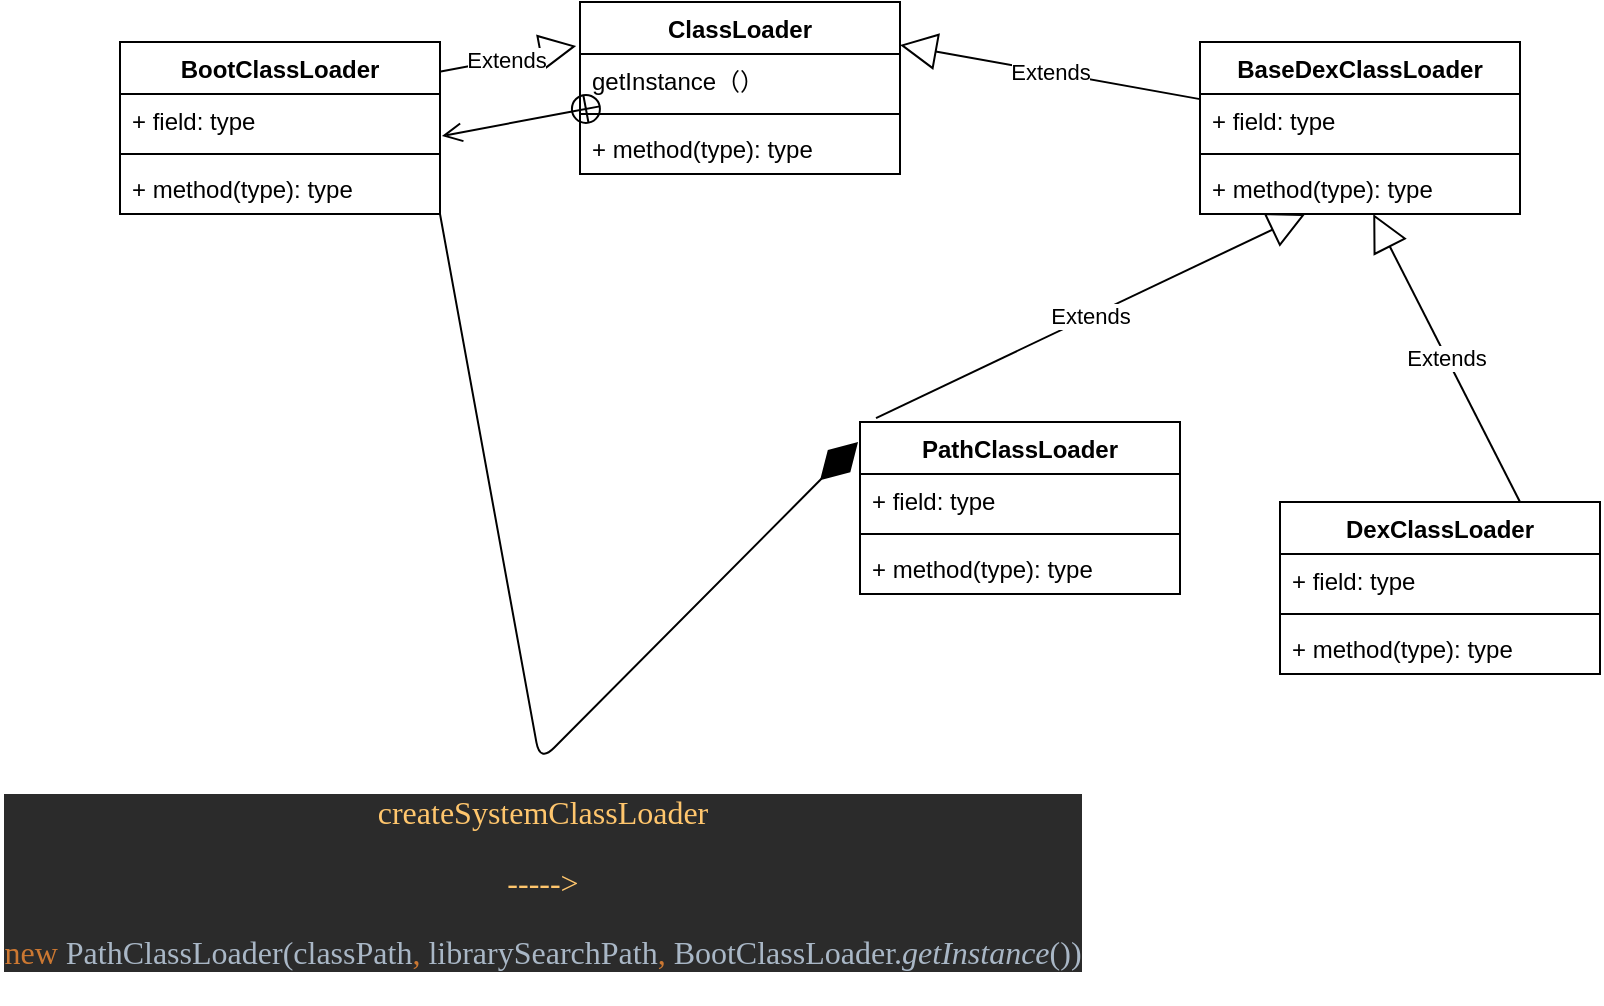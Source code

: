 <mxfile version="13.6.5">
    <diagram id="GeY8zkmgYCOq6oXWzlxX" name="ClassLoader">
        <mxGraphModel dx="2267" dy="1075" grid="1" gridSize="10" guides="1" tooltips="1" connect="1" arrows="1" fold="1" page="1" pageScale="1" pageWidth="827" pageHeight="1169" math="0" shadow="0">
            <root>
                <mxCell id="0"/>
                <mxCell id="1" parent="0"/>
                <mxCell id="YU4nS7ufHLL0MA632zpT-29" value="Extends" style="endArrow=block;endSize=16;endFill=0;html=1;entryX=-0.012;entryY=-0.154;entryDx=0;entryDy=0;entryPerimeter=0;exitX=0.994;exitY=0.174;exitDx=0;exitDy=0;exitPerimeter=0;" parent="1" source="YU4nS7ufHLL0MA632zpT-17" target="YU4nS7ufHLL0MA632zpT-2" edge="1">
                    <mxGeometry width="160" relative="1" as="geometry">
                        <mxPoint x="200" y="180" as="sourcePoint"/>
                        <mxPoint x="470" y="250" as="targetPoint"/>
                    </mxGeometry>
                </mxCell>
                <mxCell id="YU4nS7ufHLL0MA632zpT-30" value="Extends" style="endArrow=block;endSize=16;endFill=0;html=1;entryX=1;entryY=0.25;entryDx=0;entryDy=0;" parent="1" source="YU4nS7ufHLL0MA632zpT-5" target="YU4nS7ufHLL0MA632zpT-1" edge="1">
                    <mxGeometry width="160" relative="1" as="geometry">
                        <mxPoint x="410" y="150" as="sourcePoint"/>
                        <mxPoint x="410" y="50" as="targetPoint"/>
                    </mxGeometry>
                </mxCell>
                <mxCell id="YU4nS7ufHLL0MA632zpT-31" value="Extends" style="endArrow=block;endSize=16;endFill=0;html=1;exitX=0.75;exitY=0;exitDx=0;exitDy=0;" parent="1" source="YU4nS7ufHLL0MA632zpT-13" target="YU4nS7ufHLL0MA632zpT-8" edge="1">
                    <mxGeometry width="160" relative="1" as="geometry">
                        <mxPoint x="220.0" y="236.004" as="sourcePoint"/>
                        <mxPoint x="357.04" y="182.032" as="targetPoint"/>
                    </mxGeometry>
                </mxCell>
                <mxCell id="YU4nS7ufHLL0MA632zpT-32" value="Extends" style="endArrow=block;endSize=16;endFill=0;html=1;exitX=0.05;exitY=-0.023;exitDx=0;exitDy=0;exitPerimeter=0;" parent="1" source="YU4nS7ufHLL0MA632zpT-9" target="YU4nS7ufHLL0MA632zpT-8" edge="1">
                    <mxGeometry width="160" relative="1" as="geometry">
                        <mxPoint x="600" y="300" as="sourcePoint"/>
                        <mxPoint x="420.96" y="243.998" as="targetPoint"/>
                    </mxGeometry>
                </mxCell>
                <mxCell id="YU4nS7ufHLL0MA632zpT-34" value="" style="endArrow=open;startArrow=circlePlus;endFill=0;startFill=0;endSize=8;html=1;entryX=1.006;entryY=0.808;entryDx=0;entryDy=0;entryPerimeter=0;" parent="1" source="YU4nS7ufHLL0MA632zpT-2" target="YU4nS7ufHLL0MA632zpT-18" edge="1">
                    <mxGeometry width="160" relative="1" as="geometry">
                        <mxPoint x="260" y="202.5" as="sourcePoint"/>
                        <mxPoint x="420" y="202.5" as="targetPoint"/>
                    </mxGeometry>
                </mxCell>
                <mxCell id="YU4nS7ufHLL0MA632zpT-1" value="ClassLoader&#10;" style="swimlane;fontStyle=1;align=center;verticalAlign=top;childLayout=stackLayout;horizontal=1;startSize=26;horizontalStack=0;resizeParent=1;resizeParentMax=0;resizeLast=0;collapsible=1;marginBottom=0;" parent="1" vertex="1">
                    <mxGeometry x="240" y="20" width="160" height="86" as="geometry"/>
                </mxCell>
                <mxCell id="YU4nS7ufHLL0MA632zpT-2" value="getInstance（）&#10;" style="text;strokeColor=none;fillColor=none;align=left;verticalAlign=top;spacingLeft=4;spacingRight=4;overflow=hidden;rotatable=0;points=[[0,0.5],[1,0.5]];portConstraint=eastwest;" parent="YU4nS7ufHLL0MA632zpT-1" vertex="1">
                    <mxGeometry y="26" width="160" height="26" as="geometry"/>
                </mxCell>
                <mxCell id="YU4nS7ufHLL0MA632zpT-3" value="" style="line;strokeWidth=1;fillColor=none;align=left;verticalAlign=middle;spacingTop=-1;spacingLeft=3;spacingRight=3;rotatable=0;labelPosition=right;points=[];portConstraint=eastwest;" parent="YU4nS7ufHLL0MA632zpT-1" vertex="1">
                    <mxGeometry y="52" width="160" height="8" as="geometry"/>
                </mxCell>
                <mxCell id="YU4nS7ufHLL0MA632zpT-4" value="+ method(type): type" style="text;strokeColor=none;fillColor=none;align=left;verticalAlign=top;spacingLeft=4;spacingRight=4;overflow=hidden;rotatable=0;points=[[0,0.5],[1,0.5]];portConstraint=eastwest;" parent="YU4nS7ufHLL0MA632zpT-1" vertex="1">
                    <mxGeometry y="60" width="160" height="26" as="geometry"/>
                </mxCell>
                <mxCell id="YU4nS7ufHLL0MA632zpT-13" value="DexClassLoader" style="swimlane;fontStyle=1;align=center;verticalAlign=top;childLayout=stackLayout;horizontal=1;startSize=26;horizontalStack=0;resizeParent=1;resizeParentMax=0;resizeLast=0;collapsible=1;marginBottom=0;" parent="1" vertex="1">
                    <mxGeometry x="590" y="270" width="160" height="86" as="geometry"/>
                </mxCell>
                <mxCell id="YU4nS7ufHLL0MA632zpT-14" value="+ field: type" style="text;strokeColor=none;fillColor=none;align=left;verticalAlign=top;spacingLeft=4;spacingRight=4;overflow=hidden;rotatable=0;points=[[0,0.5],[1,0.5]];portConstraint=eastwest;" parent="YU4nS7ufHLL0MA632zpT-13" vertex="1">
                    <mxGeometry y="26" width="160" height="26" as="geometry"/>
                </mxCell>
                <mxCell id="YU4nS7ufHLL0MA632zpT-15" value="" style="line;strokeWidth=1;fillColor=none;align=left;verticalAlign=middle;spacingTop=-1;spacingLeft=3;spacingRight=3;rotatable=0;labelPosition=right;points=[];portConstraint=eastwest;" parent="YU4nS7ufHLL0MA632zpT-13" vertex="1">
                    <mxGeometry y="52" width="160" height="8" as="geometry"/>
                </mxCell>
                <mxCell id="YU4nS7ufHLL0MA632zpT-16" value="+ method(type): type" style="text;strokeColor=none;fillColor=none;align=left;verticalAlign=top;spacingLeft=4;spacingRight=4;overflow=hidden;rotatable=0;points=[[0,0.5],[1,0.5]];portConstraint=eastwest;" parent="YU4nS7ufHLL0MA632zpT-13" vertex="1">
                    <mxGeometry y="60" width="160" height="26" as="geometry"/>
                </mxCell>
                <mxCell id="YU4nS7ufHLL0MA632zpT-17" value="BootClassLoader" style="swimlane;fontStyle=1;align=center;verticalAlign=top;childLayout=stackLayout;horizontal=1;startSize=26;horizontalStack=0;resizeParent=1;resizeParentMax=0;resizeLast=0;collapsible=1;marginBottom=0;" parent="1" vertex="1">
                    <mxGeometry x="10" y="40" width="160" height="86" as="geometry"/>
                </mxCell>
                <mxCell id="YU4nS7ufHLL0MA632zpT-18" value="+ field: type" style="text;strokeColor=none;fillColor=none;align=left;verticalAlign=top;spacingLeft=4;spacingRight=4;overflow=hidden;rotatable=0;points=[[0,0.5],[1,0.5]];portConstraint=eastwest;" parent="YU4nS7ufHLL0MA632zpT-17" vertex="1">
                    <mxGeometry y="26" width="160" height="26" as="geometry"/>
                </mxCell>
                <mxCell id="YU4nS7ufHLL0MA632zpT-19" value="" style="line;strokeWidth=1;fillColor=none;align=left;verticalAlign=middle;spacingTop=-1;spacingLeft=3;spacingRight=3;rotatable=0;labelPosition=right;points=[];portConstraint=eastwest;" parent="YU4nS7ufHLL0MA632zpT-17" vertex="1">
                    <mxGeometry y="52" width="160" height="8" as="geometry"/>
                </mxCell>
                <mxCell id="YU4nS7ufHLL0MA632zpT-20" value="+ method(type): type" style="text;strokeColor=none;fillColor=none;align=left;verticalAlign=top;spacingLeft=4;spacingRight=4;overflow=hidden;rotatable=0;points=[[0,0.5],[1,0.5]];portConstraint=eastwest;" parent="YU4nS7ufHLL0MA632zpT-17" vertex="1">
                    <mxGeometry y="60" width="160" height="26" as="geometry"/>
                </mxCell>
                <mxCell id="YU4nS7ufHLL0MA632zpT-5" value="BaseDexClassLoader" style="swimlane;fontStyle=1;align=center;verticalAlign=top;childLayout=stackLayout;horizontal=1;startSize=26;horizontalStack=0;resizeParent=1;resizeParentMax=0;resizeLast=0;collapsible=1;marginBottom=0;" parent="1" vertex="1">
                    <mxGeometry x="550" y="40" width="160" height="86" as="geometry"/>
                </mxCell>
                <mxCell id="YU4nS7ufHLL0MA632zpT-6" value="+ field: type" style="text;strokeColor=none;fillColor=none;align=left;verticalAlign=top;spacingLeft=4;spacingRight=4;overflow=hidden;rotatable=0;points=[[0,0.5],[1,0.5]];portConstraint=eastwest;" parent="YU4nS7ufHLL0MA632zpT-5" vertex="1">
                    <mxGeometry y="26" width="160" height="26" as="geometry"/>
                </mxCell>
                <mxCell id="YU4nS7ufHLL0MA632zpT-7" value="" style="line;strokeWidth=1;fillColor=none;align=left;verticalAlign=middle;spacingTop=-1;spacingLeft=3;spacingRight=3;rotatable=0;labelPosition=right;points=[];portConstraint=eastwest;" parent="YU4nS7ufHLL0MA632zpT-5" vertex="1">
                    <mxGeometry y="52" width="160" height="8" as="geometry"/>
                </mxCell>
                <mxCell id="YU4nS7ufHLL0MA632zpT-8" value="+ method(type): type" style="text;strokeColor=none;fillColor=none;align=left;verticalAlign=top;spacingLeft=4;spacingRight=4;overflow=hidden;rotatable=0;points=[[0,0.5],[1,0.5]];portConstraint=eastwest;" parent="YU4nS7ufHLL0MA632zpT-5" vertex="1">
                    <mxGeometry y="60" width="160" height="26" as="geometry"/>
                </mxCell>
                <mxCell id="YU4nS7ufHLL0MA632zpT-9" value="PathClassLoader" style="swimlane;fontStyle=1;align=center;verticalAlign=top;childLayout=stackLayout;horizontal=1;startSize=26;horizontalStack=0;resizeParent=1;resizeParentMax=0;resizeLast=0;collapsible=1;marginBottom=0;" parent="1" vertex="1">
                    <mxGeometry x="380" y="230" width="160" height="86" as="geometry"/>
                </mxCell>
                <mxCell id="YU4nS7ufHLL0MA632zpT-10" value="+ field: type" style="text;strokeColor=none;fillColor=none;align=left;verticalAlign=top;spacingLeft=4;spacingRight=4;overflow=hidden;rotatable=0;points=[[0,0.5],[1,0.5]];portConstraint=eastwest;" parent="YU4nS7ufHLL0MA632zpT-9" vertex="1">
                    <mxGeometry y="26" width="160" height="26" as="geometry"/>
                </mxCell>
                <mxCell id="YU4nS7ufHLL0MA632zpT-11" value="" style="line;strokeWidth=1;fillColor=none;align=left;verticalAlign=middle;spacingTop=-1;spacingLeft=3;spacingRight=3;rotatable=0;labelPosition=right;points=[];portConstraint=eastwest;" parent="YU4nS7ufHLL0MA632zpT-9" vertex="1">
                    <mxGeometry y="52" width="160" height="8" as="geometry"/>
                </mxCell>
                <mxCell id="YU4nS7ufHLL0MA632zpT-12" value="+ method(type): type" style="text;strokeColor=none;fillColor=none;align=left;verticalAlign=top;spacingLeft=4;spacingRight=4;overflow=hidden;rotatable=0;points=[[0,0.5],[1,0.5]];portConstraint=eastwest;" parent="YU4nS7ufHLL0MA632zpT-9" vertex="1">
                    <mxGeometry y="60" width="160" height="26" as="geometry"/>
                </mxCell>
                <mxCell id="YU4nS7ufHLL0MA632zpT-37" value="" style="endArrow=diamondThin;endFill=1;endSize=24;html=1;entryX=-0.006;entryY=0.116;entryDx=0;entryDy=0;entryPerimeter=0;exitX=1;exitY=1;exitDx=0;exitDy=0;exitPerimeter=0;" parent="1" source="YU4nS7ufHLL0MA632zpT-20" target="YU4nS7ufHLL0MA632zpT-9" edge="1">
                    <mxGeometry width="160" relative="1" as="geometry">
                        <mxPoint x="310" y="250" as="sourcePoint"/>
                        <mxPoint x="470" y="250" as="targetPoint"/>
                        <Array as="points">
                            <mxPoint x="220" y="400"/>
                        </Array>
                    </mxGeometry>
                </mxCell>
                <mxCell id="YU4nS7ufHLL0MA632zpT-38" value="&lt;pre style=&quot;background-color: #2b2b2b ; color: #a9b7c6 ; font-family: &amp;#34;menlo&amp;#34; ; font-size: 12.0pt&quot;&gt;&lt;pre style=&quot;font-family: &amp;#34;menlo&amp;#34; ; font-size: 12pt&quot;&gt;&lt;span style=&quot;color: #ffc66d&quot;&gt;createSystemClassLoader&lt;/span&gt;&lt;/pre&gt;&lt;pre style=&quot;font-family: &amp;#34;menlo&amp;#34; ; font-size: 12pt&quot;&gt;&lt;span style=&quot;color: #ffc66d&quot;&gt;-----&amp;gt;&lt;/span&gt;&lt;/pre&gt;&lt;pre style=&quot;font-family: &amp;#34;menlo&amp;#34; ; font-size: 12pt&quot;&gt;&lt;pre style=&quot;font-family: &amp;#34;menlo&amp;#34; ; font-size: 12pt&quot;&gt;&lt;span style=&quot;color: #cc7832&quot;&gt;new &lt;/span&gt;PathClassLoader(classPath&lt;span style=&quot;color: #cc7832&quot;&gt;, &lt;/span&gt;librarySearchPath&lt;span style=&quot;color: #cc7832&quot;&gt;, &lt;/span&gt;BootClassLoader.&lt;span style=&quot;font-style: italic&quot;&gt;getInstance&lt;/span&gt;())&lt;/pre&gt;&lt;/pre&gt;&lt;/pre&gt;" style="edgeLabel;html=1;align=center;verticalAlign=middle;resizable=0;points=[];" parent="YU4nS7ufHLL0MA632zpT-37" vertex="1" connectable="0">
                    <mxGeometry x="0.215" y="-2" relative="1" as="geometry">
                        <mxPoint x="-20.79" y="78.08" as="offset"/>
                    </mxGeometry>
                </mxCell>
            </root>
        </mxGraphModel>
    </diagram>
</mxfile>